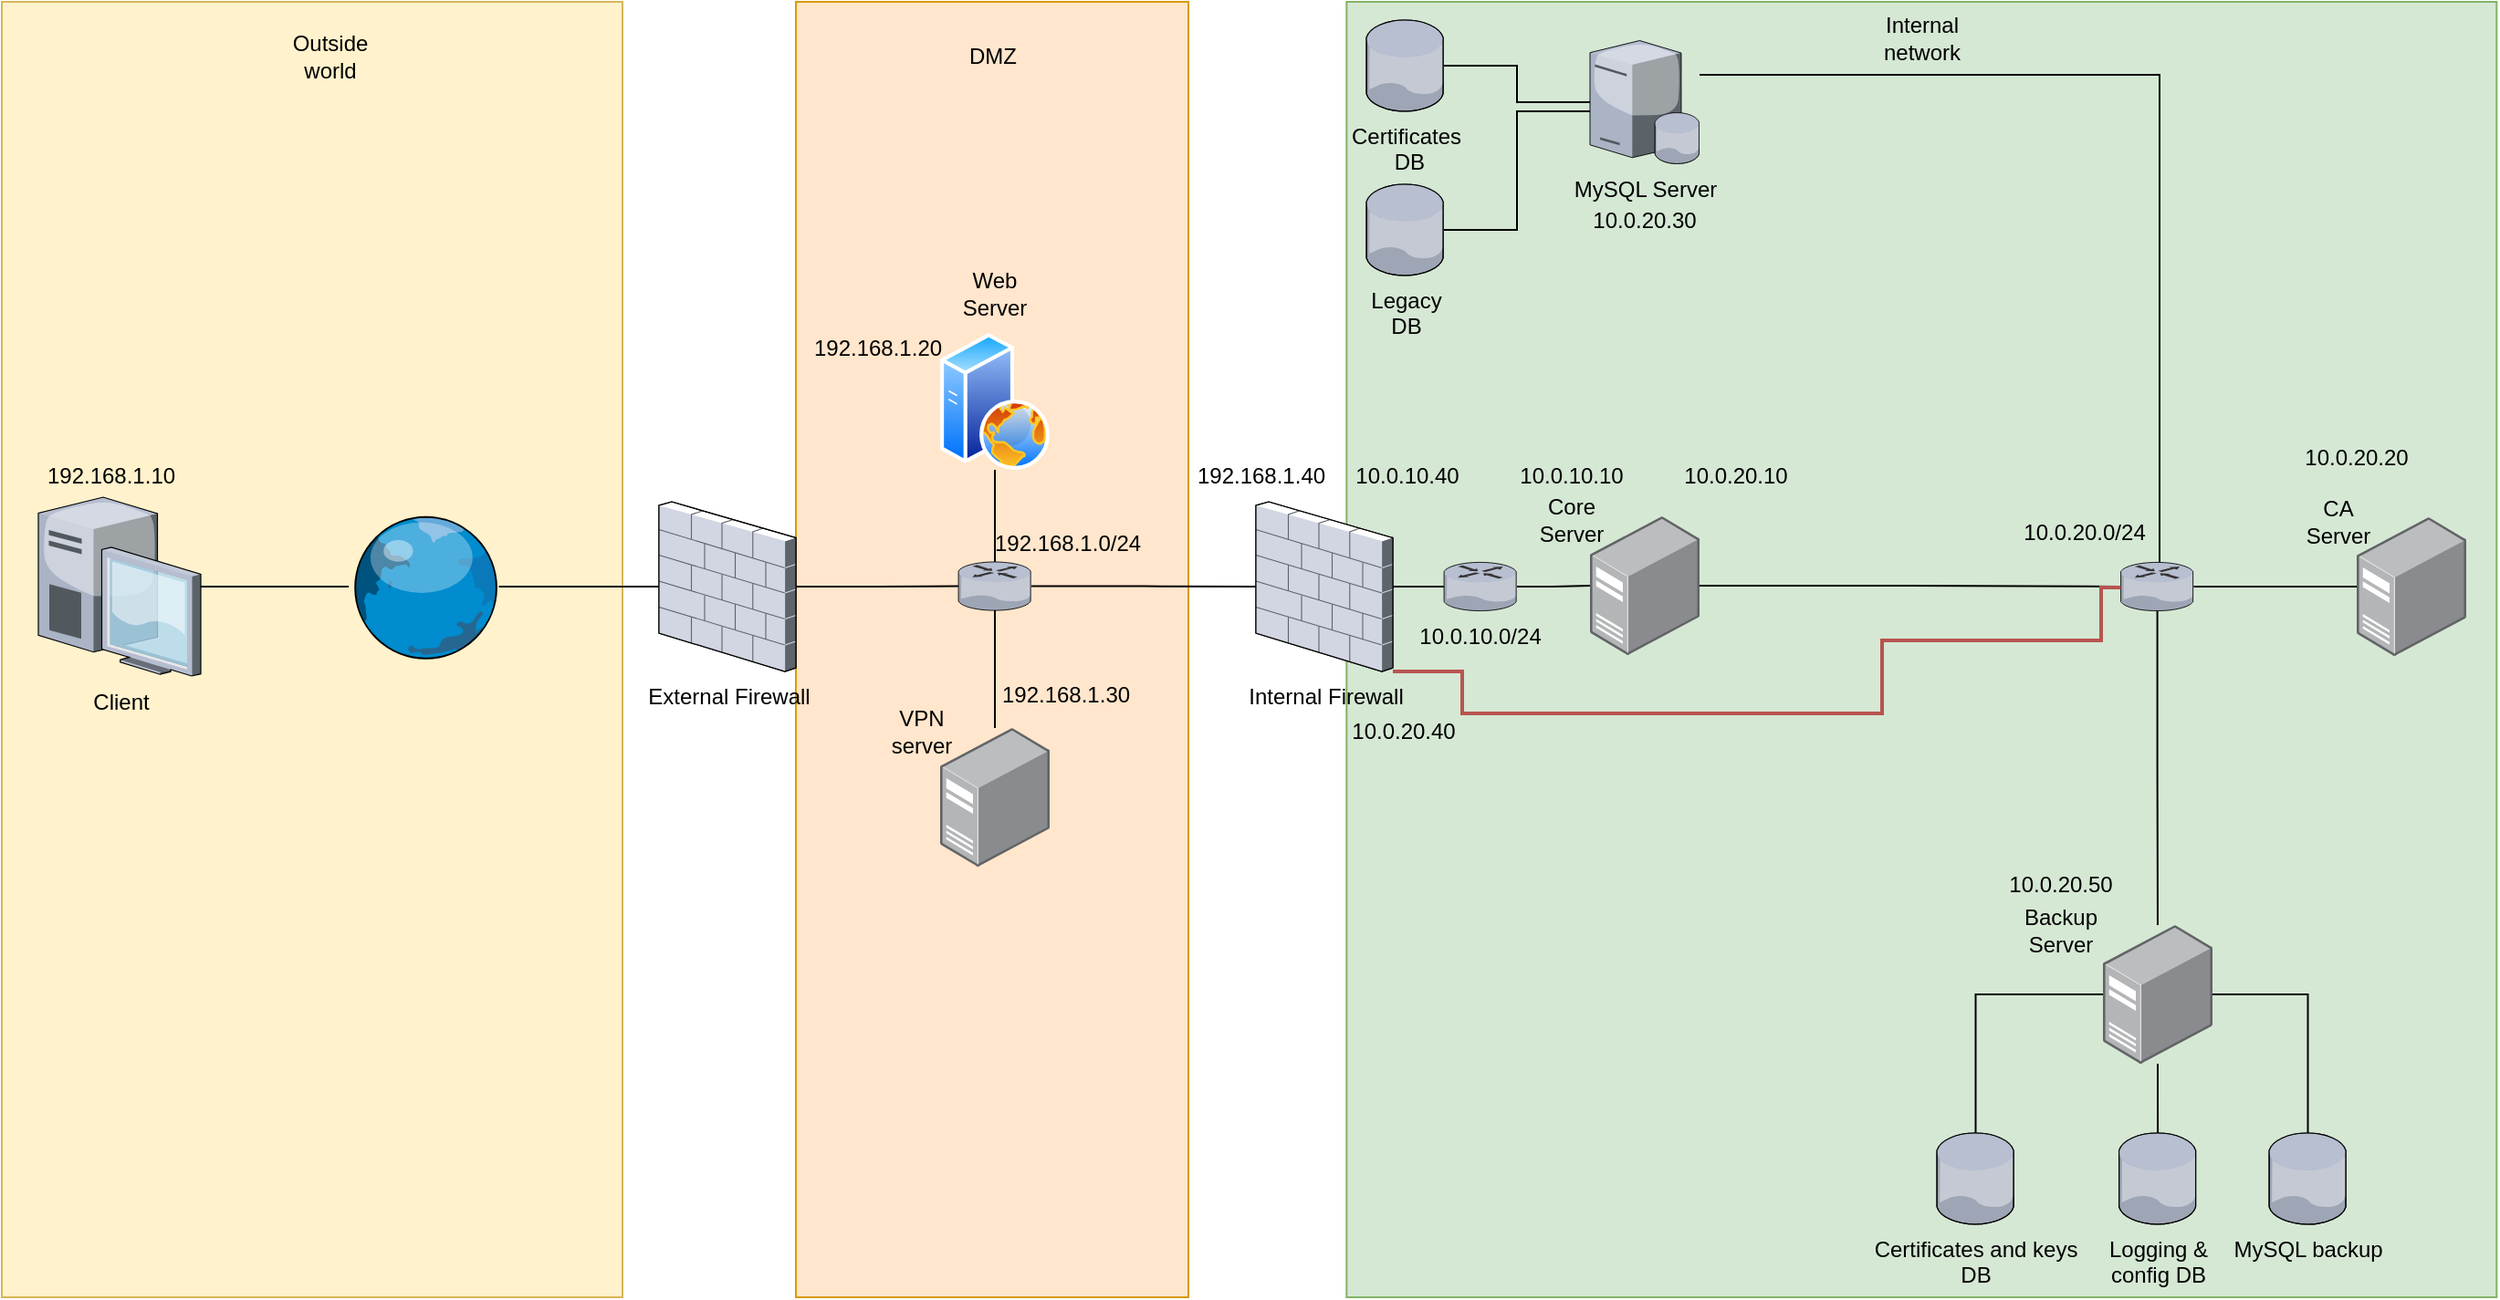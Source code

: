 <mxfile version="13.8.0" type="device"><diagram name="Page-1" id="e3a06f82-3646-2815-327d-82caf3d4e204"><mxGraphModel dx="946" dy="623" grid="1" gridSize="10" guides="1" tooltips="1" connect="1" arrows="1" fold="1" page="1" pageScale="1.5" pageWidth="1169" pageHeight="826" background="none" math="0" shadow="0"><root><mxCell id="0" style=";html=1;"/><mxCell id="1" style=";html=1;" parent="0"/><mxCell id="6nQF3RBaG5c6oxXyIw_N-48" value="" style="rounded=0;whiteSpace=wrap;html=1;fillColor=#fff2cc;strokeColor=#d6b656;" parent="1" vertex="1"><mxGeometry x="140" width="340" height="710" as="geometry"/></mxCell><UserObject label="" id="6nQF3RBaG5c6oxXyIw_N-23"><mxCell style="rounded=0;whiteSpace=wrap;html=1;fillColor=#d5e8d4;strokeColor=#82b366;" parent="1" vertex="1"><mxGeometry x="876.66" width="630" height="710" as="geometry"/></mxCell></UserObject><mxCell id="6nQF3RBaG5c6oxXyIw_N-4" value="" style="rounded=0;whiteSpace=wrap;html=1;fillColor=#ffe6cc;strokeColor=#d79b00;" parent="1" vertex="1"><mxGeometry x="575" width="215" height="710" as="geometry"/></mxCell><mxCell id="6nQF3RBaG5c6oxXyIw_N-63" style="edgeStyle=orthogonalEdgeStyle;rounded=0;orthogonalLoop=1;jettySize=auto;html=1;endArrow=none;endFill=0;" parent="1" source="6nQF3RBaG5c6oxXyIw_N-5" target="6nQF3RBaG5c6oxXyIw_N-62" edge="1"><mxGeometry relative="1" as="geometry"/></mxCell><mxCell id="6nQF3RBaG5c6oxXyIw_N-5" value="Client" style="verticalLabelPosition=bottom;aspect=fixed;html=1;verticalAlign=top;strokeColor=none;align=center;outlineConnect=0;shape=mxgraph.citrix.desktop;" parent="1" vertex="1"><mxGeometry x="160" y="271.5" width="89" height="98" as="geometry"/></mxCell><mxCell id="JQPxzq9lV1i4dfXP8v86-2" style="edgeStyle=orthogonalEdgeStyle;rounded=0;orthogonalLoop=1;jettySize=auto;html=1;endArrow=none;endFill=0;" parent="1" source="6nQF3RBaG5c6oxXyIw_N-2" target="JQPxzq9lV1i4dfXP8v86-1" edge="1"><mxGeometry relative="1" as="geometry"/></mxCell><mxCell id="6nQF3RBaG5c6oxXyIw_N-2" value="External Firewall" style="verticalLabelPosition=bottom;aspect=fixed;html=1;verticalAlign=top;strokeColor=none;align=center;outlineConnect=0;shape=mxgraph.citrix.firewall;" parent="1" vertex="1"><mxGeometry x="500" y="274" width="75" height="93" as="geometry"/></mxCell><mxCell id="6nQF3RBaG5c6oxXyIw_N-10" value="DMZ" style="text;html=1;strokeColor=none;fillColor=none;align=center;verticalAlign=middle;whiteSpace=wrap;rounded=0;" parent="1" vertex="1"><mxGeometry x="662.5" y="20" width="40" height="20" as="geometry"/></mxCell><mxCell id="6nQF3RBaG5c6oxXyIw_N-78" style="edgeStyle=orthogonalEdgeStyle;rounded=0;orthogonalLoop=1;jettySize=auto;html=1;endArrow=none;endFill=0;" parent="1" source="6nQF3RBaG5c6oxXyIw_N-16" target="6nQF3RBaG5c6oxXyIw_N-71" edge="1"><mxGeometry relative="1" as="geometry"><Array as="points"><mxPoint x="1322" y="40"/></Array></mxGeometry></mxCell><mxCell id="6nQF3RBaG5c6oxXyIw_N-16" value="&lt;div&gt;MySQL Server&lt;/div&gt;&lt;div&gt;&lt;br&gt;&lt;/div&gt;" style="verticalLabelPosition=bottom;aspect=fixed;html=1;verticalAlign=top;strokeColor=none;align=center;outlineConnect=0;shape=mxgraph.citrix.database_server;" parent="1" vertex="1"><mxGeometry x="1010" y="21.25" width="60" height="67.5" as="geometry"/></mxCell><mxCell id="6nQF3RBaG5c6oxXyIw_N-24" value="Internal network" style="text;html=1;strokeColor=none;fillColor=none;align=center;verticalAlign=middle;whiteSpace=wrap;rounded=0;" parent="1" vertex="1"><mxGeometry x="1171.66" y="10" width="40" height="20" as="geometry"/></mxCell><mxCell id="6nQF3RBaG5c6oxXyIw_N-55" style="edgeStyle=orthogonalEdgeStyle;rounded=0;orthogonalLoop=1;jettySize=auto;html=1;endArrow=none;endFill=0;" parent="1" edge="1"><mxGeometry relative="1" as="geometry"><mxPoint x="939.3" y="626" as="targetPoint"/></mxGeometry></mxCell><mxCell id="6nQF3RBaG5c6oxXyIw_N-34" value="" style="group" parent="1" vertex="1" connectable="0"><mxGeometry x="980" y="274" width="90" height="84" as="geometry"/></mxCell><mxCell id="6nQF3RBaG5c6oxXyIw_N-19" value="" style="points=[];aspect=fixed;html=1;align=center;shadow=0;dashed=0;image;image=img/lib/allied_telesis/computer_and_terminals/Server_Desktop.svg;" parent="6nQF3RBaG5c6oxXyIw_N-34" vertex="1"><mxGeometry x="30" y="7.94" width="60" height="76.06" as="geometry"/></mxCell><mxCell id="6nQF3RBaG5c6oxXyIw_N-33" value="Core Server" style="text;html=1;strokeColor=none;fillColor=none;align=center;verticalAlign=middle;whiteSpace=wrap;rounded=0;" parent="6nQF3RBaG5c6oxXyIw_N-34" vertex="1"><mxGeometry width="40" height="20" as="geometry"/></mxCell><mxCell id="6nQF3RBaG5c6oxXyIw_N-43" style="edgeStyle=orthogonalEdgeStyle;rounded=0;orthogonalLoop=1;jettySize=auto;html=1;endArrow=none;endFill=0;" parent="1" edge="1"><mxGeometry relative="1" as="geometry"><mxPoint x="1040" y="462.55" as="sourcePoint"/></mxGeometry></mxCell><mxCell id="6nQF3RBaG5c6oxXyIw_N-45" value="Internal Firewall" style="verticalLabelPosition=bottom;aspect=fixed;html=1;verticalAlign=top;strokeColor=none;align=center;outlineConnect=0;shape=mxgraph.citrix.firewall;" parent="1" vertex="1"><mxGeometry x="827" y="274" width="75" height="93" as="geometry"/></mxCell><mxCell id="6nQF3RBaG5c6oxXyIw_N-51" value="Outside world" style="text;html=1;strokeColor=none;fillColor=none;align=center;verticalAlign=middle;whiteSpace=wrap;rounded=0;" parent="1" vertex="1"><mxGeometry x="300" y="20" width="40" height="20" as="geometry"/></mxCell><mxCell id="6nQF3RBaG5c6oxXyIw_N-59" style="edgeStyle=orthogonalEdgeStyle;rounded=0;orthogonalLoop=1;jettySize=auto;html=1;endArrow=none;endFill=0;" parent="1" edge="1"><mxGeometry relative="1" as="geometry"><mxPoint x="1040.1" y="626" as="targetPoint"/></mxGeometry></mxCell><mxCell id="6nQF3RBaG5c6oxXyIw_N-61" style="edgeStyle=orthogonalEdgeStyle;rounded=0;orthogonalLoop=1;jettySize=auto;html=1;endArrow=none;endFill=0;" parent="1" edge="1"><mxGeometry relative="1" as="geometry"><mxPoint x="1070" y="564.1" as="sourcePoint"/></mxGeometry></mxCell><mxCell id="6nQF3RBaG5c6oxXyIw_N-64" style="edgeStyle=orthogonalEdgeStyle;rounded=0;orthogonalLoop=1;jettySize=auto;html=1;endArrow=none;endFill=0;" parent="1" source="6nQF3RBaG5c6oxXyIw_N-62" target="6nQF3RBaG5c6oxXyIw_N-2" edge="1"><mxGeometry relative="1" as="geometry"/></mxCell><mxCell id="6nQF3RBaG5c6oxXyIw_N-62" value="" style="verticalLabelPosition=bottom;aspect=fixed;html=1;verticalAlign=top;strokeColor=none;align=center;outlineConnect=0;shape=mxgraph.citrix.globe;" parent="1" vertex="1"><mxGeometry x="330" y="281.17" width="82.33" height="78.66" as="geometry"/></mxCell><mxCell id="6nQF3RBaG5c6oxXyIw_N-68" value="" style="group" parent="1" vertex="1" connectable="0"><mxGeometry x="1400" y="274.51" width="90" height="84" as="geometry"/></mxCell><mxCell id="6nQF3RBaG5c6oxXyIw_N-69" value="" style="points=[];aspect=fixed;html=1;align=center;shadow=0;dashed=0;image;image=img/lib/allied_telesis/computer_and_terminals/Server_Desktop.svg;" parent="6nQF3RBaG5c6oxXyIw_N-68" vertex="1"><mxGeometry x="30" y="7.94" width="60" height="76.06" as="geometry"/></mxCell><mxCell id="6nQF3RBaG5c6oxXyIw_N-70" value="CA&lt;br&gt;Server" style="text;html=1;strokeColor=none;fillColor=none;align=center;verticalAlign=middle;whiteSpace=wrap;rounded=0;" parent="6nQF3RBaG5c6oxXyIw_N-68" vertex="1"><mxGeometry width="40" height="20" as="geometry"/></mxCell><mxCell id="JQPxzq9lV1i4dfXP8v86-7" style="edgeStyle=orthogonalEdgeStyle;rounded=0;orthogonalLoop=1;jettySize=auto;html=1;endArrow=none;endFill=0;" parent="1" source="6nQF3RBaG5c6oxXyIw_N-71" target="6nQF3RBaG5c6oxXyIw_N-75" edge="1"><mxGeometry relative="1" as="geometry"/></mxCell><mxCell id="6nQF3RBaG5c6oxXyIw_N-71" value="" style="verticalLabelPosition=bottom;aspect=fixed;html=1;verticalAlign=top;strokeColor=none;align=center;outlineConnect=0;shape=mxgraph.citrix.router;" parent="1" vertex="1"><mxGeometry x="1300.75" y="307.23" width="40" height="26.55" as="geometry"/></mxCell><mxCell id="6nQF3RBaG5c6oxXyIw_N-72" value="Certificates and keys&lt;br&gt;DB" style="verticalLabelPosition=bottom;aspect=fixed;html=1;verticalAlign=top;strokeColor=none;align=center;outlineConnect=0;shape=mxgraph.citrix.database;" parent="1" vertex="1"><mxGeometry x="1200" y="620" width="42.5" height="50" as="geometry"/></mxCell><mxCell id="6nQF3RBaG5c6oxXyIw_N-73" value="Logging &amp;amp;&lt;br&gt;config DB" style="verticalLabelPosition=bottom;aspect=fixed;html=1;verticalAlign=top;strokeColor=none;align=center;outlineConnect=0;shape=mxgraph.citrix.database;" parent="1" vertex="1"><mxGeometry x="1299.75" y="620" width="42.5" height="50" as="geometry"/></mxCell><mxCell id="6nQF3RBaG5c6oxXyIw_N-74" value="" style="group" parent="1" vertex="1" connectable="0"><mxGeometry x="1248" y="499" width="103" height="83.03" as="geometry"/></mxCell><mxCell id="6nQF3RBaG5c6oxXyIw_N-75" value="" style="points=[];aspect=fixed;html=1;align=center;shadow=0;dashed=0;image;image=img/lib/allied_telesis/computer_and_terminals/Server_Desktop.svg;" parent="6nQF3RBaG5c6oxXyIw_N-74" vertex="1"><mxGeometry x="43" y="6.97" width="60" height="76.06" as="geometry"/></mxCell><mxCell id="6nQF3RBaG5c6oxXyIw_N-76" value="Backup Server" style="text;html=1;strokeColor=none;fillColor=none;align=center;verticalAlign=middle;whiteSpace=wrap;rounded=0;" parent="6nQF3RBaG5c6oxXyIw_N-74" vertex="1"><mxGeometry width="40" height="20" as="geometry"/></mxCell><mxCell id="6nQF3RBaG5c6oxXyIw_N-77" value="MySQL backup" style="verticalLabelPosition=bottom;aspect=fixed;html=1;verticalAlign=top;strokeColor=none;align=center;outlineConnect=0;shape=mxgraph.citrix.database;" parent="1" vertex="1"><mxGeometry x="1382" y="620" width="42.5" height="50" as="geometry"/></mxCell><mxCell id="6nQF3RBaG5c6oxXyIw_N-79" style="edgeStyle=orthogonalEdgeStyle;rounded=0;orthogonalLoop=1;jettySize=auto;html=1;endArrow=none;endFill=0;" parent="1" source="6nQF3RBaG5c6oxXyIw_N-19" target="6nQF3RBaG5c6oxXyIw_N-71" edge="1"><mxGeometry relative="1" as="geometry"/></mxCell><mxCell id="6nQF3RBaG5c6oxXyIw_N-83" style="edgeStyle=orthogonalEdgeStyle;rounded=0;orthogonalLoop=1;jettySize=auto;html=1;endArrow=none;endFill=0;" parent="1" source="6nQF3RBaG5c6oxXyIw_N-75" target="6nQF3RBaG5c6oxXyIw_N-72" edge="1"><mxGeometry relative="1" as="geometry"/></mxCell><mxCell id="6nQF3RBaG5c6oxXyIw_N-84" style="edgeStyle=orthogonalEdgeStyle;rounded=0;orthogonalLoop=1;jettySize=auto;html=1;endArrow=none;endFill=0;" parent="1" source="6nQF3RBaG5c6oxXyIw_N-75" target="6nQF3RBaG5c6oxXyIw_N-73" edge="1"><mxGeometry relative="1" as="geometry"/></mxCell><mxCell id="6nQF3RBaG5c6oxXyIw_N-85" style="edgeStyle=orthogonalEdgeStyle;rounded=0;orthogonalLoop=1;jettySize=auto;html=1;endArrow=none;endFill=0;" parent="1" source="6nQF3RBaG5c6oxXyIw_N-75" target="6nQF3RBaG5c6oxXyIw_N-77" edge="1"><mxGeometry relative="1" as="geometry"/></mxCell><mxCell id="6nQF3RBaG5c6oxXyIw_N-92" value="" style="group" parent="1" vertex="1" connectable="0"><mxGeometry x="624" y="390" width="90" height="84" as="geometry"/></mxCell><mxCell id="6nQF3RBaG5c6oxXyIw_N-93" value="" style="points=[];aspect=fixed;html=1;align=center;shadow=0;dashed=0;image;image=img/lib/allied_telesis/computer_and_terminals/Server_Desktop.svg;" parent="6nQF3RBaG5c6oxXyIw_N-92" vertex="1"><mxGeometry x="30" y="7.94" width="60" height="76.06" as="geometry"/></mxCell><mxCell id="6nQF3RBaG5c6oxXyIw_N-94" value="VPN server" style="text;html=1;strokeColor=none;fillColor=none;align=center;verticalAlign=middle;whiteSpace=wrap;rounded=0;" parent="6nQF3RBaG5c6oxXyIw_N-92" vertex="1"><mxGeometry width="40" height="20" as="geometry"/></mxCell><mxCell id="6nQF3RBaG5c6oxXyIw_N-98" style="edgeStyle=orthogonalEdgeStyle;rounded=0;orthogonalLoop=1;jettySize=auto;html=1;endArrow=none;endFill=0;strokeWidth=2;fillColor=#f8cecc;strokeColor=#b85450;" parent="1" source="6nQF3RBaG5c6oxXyIw_N-45" target="6nQF3RBaG5c6oxXyIw_N-71" edge="1"><mxGeometry relative="1" as="geometry"><Array as="points"><mxPoint x="940" y="367"/><mxPoint x="940" y="390"/><mxPoint x="1170" y="390"/><mxPoint x="1170" y="350"/><mxPoint x="1290" y="350"/><mxPoint x="1290" y="321"/></Array><mxPoint x="902" y="500" as="sourcePoint"/></mxGeometry></mxCell><mxCell id="_bxdVpwh9tCPeaRBsoQp-3" style="edgeStyle=orthogonalEdgeStyle;rounded=0;orthogonalLoop=1;jettySize=auto;html=1;endArrow=none;endFill=0;" parent="1" source="_bxdVpwh9tCPeaRBsoQp-1" target="6nQF3RBaG5c6oxXyIw_N-19" edge="1"><mxGeometry relative="1" as="geometry"/></mxCell><mxCell id="_bxdVpwh9tCPeaRBsoQp-1" value="" style="verticalLabelPosition=bottom;aspect=fixed;html=1;verticalAlign=top;strokeColor=none;align=center;outlineConnect=0;shape=mxgraph.citrix.router;" parent="1" vertex="1"><mxGeometry x="930" y="307.22" width="40" height="26.55" as="geometry"/></mxCell><mxCell id="_bxdVpwh9tCPeaRBsoQp-2" style="edgeStyle=orthogonalEdgeStyle;rounded=0;orthogonalLoop=1;jettySize=auto;html=1;endArrow=none;endFill=0;" parent="1" source="6nQF3RBaG5c6oxXyIw_N-45" target="_bxdVpwh9tCPeaRBsoQp-1" edge="1"><mxGeometry relative="1" as="geometry"><mxPoint x="902" y="320.5" as="sourcePoint"/><mxPoint x="1010" y="320" as="targetPoint"/></mxGeometry></mxCell><mxCell id="_bxdVpwh9tCPeaRBsoQp-7" value="" style="group" parent="1" vertex="1" connectable="0"><mxGeometry x="654.0" y="150.0" width="60" height="106.5" as="geometry"/></mxCell><mxCell id="6nQF3RBaG5c6oxXyIw_N-9" value="" style="aspect=fixed;perimeter=ellipsePerimeter;html=1;align=center;shadow=0;dashed=0;spacingTop=3;image;image=img/lib/active_directory/web_server.svg;" parent="_bxdVpwh9tCPeaRBsoQp-7" vertex="1"><mxGeometry y="31.5" width="60" height="75" as="geometry"/></mxCell><mxCell id="_bxdVpwh9tCPeaRBsoQp-5" value="Web Server" style="text;html=1;strokeColor=none;fillColor=none;align=center;verticalAlign=middle;whiteSpace=wrap;rounded=0;" parent="_bxdVpwh9tCPeaRBsoQp-7" vertex="1"><mxGeometry x="10.0" width="40" height="20" as="geometry"/></mxCell><mxCell id="_bxdVpwh9tCPeaRBsoQp-12" style="edgeStyle=orthogonalEdgeStyle;rounded=0;orthogonalLoop=1;jettySize=auto;html=1;endArrow=none;endFill=0;" parent="1" source="_bxdVpwh9tCPeaRBsoQp-9" target="6nQF3RBaG5c6oxXyIw_N-16" edge="1"><mxGeometry relative="1" as="geometry"/></mxCell><mxCell id="_bxdVpwh9tCPeaRBsoQp-9" value="&lt;div&gt;Certificates&lt;/div&gt;&amp;nbsp;DB" style="verticalLabelPosition=bottom;aspect=fixed;html=1;verticalAlign=top;strokeColor=none;align=center;outlineConnect=0;shape=mxgraph.citrix.database;" parent="1" vertex="1"><mxGeometry x="887.5" y="10.0" width="42.5" height="50" as="geometry"/></mxCell><mxCell id="_bxdVpwh9tCPeaRBsoQp-13" style="edgeStyle=orthogonalEdgeStyle;rounded=0;orthogonalLoop=1;jettySize=auto;html=1;endArrow=none;endFill=0;" parent="1" source="_bxdVpwh9tCPeaRBsoQp-11" edge="1"><mxGeometry relative="1" as="geometry"><mxPoint x="1010" y="60" as="targetPoint"/><Array as="points"><mxPoint x="970" y="125"/><mxPoint x="970" y="60"/></Array></mxGeometry></mxCell><mxCell id="_bxdVpwh9tCPeaRBsoQp-11" value="&lt;div&gt;Legacy &lt;br&gt;&lt;/div&gt;&lt;div&gt;DB&lt;/div&gt;" style="verticalLabelPosition=bottom;aspect=fixed;html=1;verticalAlign=top;strokeColor=none;align=center;outlineConnect=0;shape=mxgraph.citrix.database;" parent="1" vertex="1"><mxGeometry x="887.5" y="100.0" width="42.5" height="50" as="geometry"/></mxCell><mxCell id="JQPxzq9lV1i4dfXP8v86-3" style="edgeStyle=orthogonalEdgeStyle;rounded=0;orthogonalLoop=1;jettySize=auto;html=1;endArrow=none;endFill=0;" parent="1" source="JQPxzq9lV1i4dfXP8v86-1" target="6nQF3RBaG5c6oxXyIw_N-45" edge="1"><mxGeometry relative="1" as="geometry"/></mxCell><mxCell id="JQPxzq9lV1i4dfXP8v86-5" style="edgeStyle=orthogonalEdgeStyle;rounded=0;orthogonalLoop=1;jettySize=auto;html=1;endArrow=none;endFill=0;" parent="1" source="JQPxzq9lV1i4dfXP8v86-1" target="6nQF3RBaG5c6oxXyIw_N-93" edge="1"><mxGeometry relative="1" as="geometry"/></mxCell><mxCell id="JQPxzq9lV1i4dfXP8v86-1" value="" style="verticalLabelPosition=bottom;aspect=fixed;html=1;verticalAlign=top;strokeColor=none;align=center;outlineConnect=0;shape=mxgraph.citrix.router;" parent="1" vertex="1"><mxGeometry x="664" y="307" width="40" height="26.55" as="geometry"/></mxCell><mxCell id="JQPxzq9lV1i4dfXP8v86-4" style="edgeStyle=orthogonalEdgeStyle;rounded=0;orthogonalLoop=1;jettySize=auto;html=1;endArrow=none;endFill=0;" parent="1" source="6nQF3RBaG5c6oxXyIw_N-9" target="JQPxzq9lV1i4dfXP8v86-1" edge="1"><mxGeometry relative="1" as="geometry"/></mxCell><mxCell id="JQPxzq9lV1i4dfXP8v86-8" style="edgeStyle=orthogonalEdgeStyle;rounded=0;orthogonalLoop=1;jettySize=auto;html=1;endArrow=none;endFill=0;" parent="1" source="6nQF3RBaG5c6oxXyIw_N-69" target="6nQF3RBaG5c6oxXyIw_N-71" edge="1"><mxGeometry relative="1" as="geometry"/></mxCell><mxCell id="qAGcH07nFmGTJPZbfSK7-1" value="192.168.1.10" style="text;html=1;strokeColor=none;fillColor=none;align=center;verticalAlign=middle;whiteSpace=wrap;rounded=0;" vertex="1" parent="1"><mxGeometry x="180" y="250" width="40" height="20" as="geometry"/></mxCell><mxCell id="qAGcH07nFmGTJPZbfSK7-2" value="192.168.1.20" style="text;html=1;strokeColor=none;fillColor=none;align=center;verticalAlign=middle;whiteSpace=wrap;rounded=0;" vertex="1" parent="1"><mxGeometry x="600" y="180" width="40" height="20" as="geometry"/></mxCell><mxCell id="qAGcH07nFmGTJPZbfSK7-3" value="192.168.1.30" style="text;html=1;strokeColor=none;fillColor=none;align=center;verticalAlign=middle;whiteSpace=wrap;rounded=0;" vertex="1" parent="1"><mxGeometry x="702.5" y="370" width="40" height="20" as="geometry"/></mxCell><mxCell id="qAGcH07nFmGTJPZbfSK7-4" value="&lt;div&gt;192.168.1.40&lt;/div&gt;" style="text;html=1;strokeColor=none;fillColor=none;align=center;verticalAlign=middle;whiteSpace=wrap;rounded=0;" vertex="1" parent="1"><mxGeometry x="810" y="250" width="40" height="20" as="geometry"/></mxCell><mxCell id="qAGcH07nFmGTJPZbfSK7-5" value="10.0.10.40" style="text;html=1;strokeColor=none;fillColor=none;align=center;verticalAlign=middle;whiteSpace=wrap;rounded=0;" vertex="1" parent="1"><mxGeometry x="890" y="250" width="40" height="20" as="geometry"/></mxCell><mxCell id="qAGcH07nFmGTJPZbfSK7-6" value="10.0.20.40" style="text;html=1;strokeColor=none;fillColor=none;align=center;verticalAlign=middle;whiteSpace=wrap;rounded=0;" vertex="1" parent="1"><mxGeometry x="887.5" y="390" width="40" height="20" as="geometry"/></mxCell><mxCell id="qAGcH07nFmGTJPZbfSK7-7" value="10.0.10.10" style="text;html=1;strokeColor=none;fillColor=none;align=center;verticalAlign=middle;whiteSpace=wrap;rounded=0;" vertex="1" parent="1"><mxGeometry x="980" y="250" width="40" height="20" as="geometry"/></mxCell><mxCell id="qAGcH07nFmGTJPZbfSK7-8" value="10.0.20.10" style="text;html=1;strokeColor=none;fillColor=none;align=center;verticalAlign=middle;whiteSpace=wrap;rounded=0;" vertex="1" parent="1"><mxGeometry x="1070" y="250" width="40" height="20" as="geometry"/></mxCell><mxCell id="qAGcH07nFmGTJPZbfSK7-10" value="10.0.20.20" style="text;html=1;strokeColor=none;fillColor=none;align=center;verticalAlign=middle;whiteSpace=wrap;rounded=0;" vertex="1" parent="1"><mxGeometry x="1410" y="240" width="40" height="20" as="geometry"/></mxCell><mxCell id="qAGcH07nFmGTJPZbfSK7-11" value="10.0.20.30" style="text;html=1;strokeColor=none;fillColor=none;align=center;verticalAlign=middle;whiteSpace=wrap;rounded=0;" vertex="1" parent="1"><mxGeometry x="1020" y="110" width="40" height="20" as="geometry"/></mxCell><mxCell id="qAGcH07nFmGTJPZbfSK7-12" value="10.0.20.50" style="text;html=1;strokeColor=none;fillColor=none;align=center;verticalAlign=middle;whiteSpace=wrap;rounded=0;" vertex="1" parent="1"><mxGeometry x="1248" y="474" width="40" height="20" as="geometry"/></mxCell><mxCell id="qAGcH07nFmGTJPZbfSK7-13" value="192.168.1.0/24" style="text;html=1;strokeColor=none;fillColor=none;align=center;verticalAlign=middle;whiteSpace=wrap;rounded=0;" vertex="1" parent="1"><mxGeometry x="704" y="287" width="40" height="20" as="geometry"/></mxCell><mxCell id="qAGcH07nFmGTJPZbfSK7-14" value="10.0.10.0/24" style="text;html=1;strokeColor=none;fillColor=none;align=center;verticalAlign=middle;whiteSpace=wrap;rounded=0;" vertex="1" parent="1"><mxGeometry x="930" y="338" width="40" height="20" as="geometry"/></mxCell><mxCell id="qAGcH07nFmGTJPZbfSK7-15" value="10.0.20.0/24" style="text;html=1;strokeColor=none;fillColor=none;align=center;verticalAlign=middle;whiteSpace=wrap;rounded=0;" vertex="1" parent="1"><mxGeometry x="1260.75" y="281.17" width="40" height="20" as="geometry"/></mxCell></root></mxGraphModel></diagram></mxfile>
